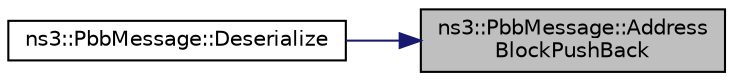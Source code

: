 digraph "ns3::PbbMessage::AddressBlockPushBack"
{
 // LATEX_PDF_SIZE
  edge [fontname="Helvetica",fontsize="10",labelfontname="Helvetica",labelfontsize="10"];
  node [fontname="Helvetica",fontsize="10",shape=record];
  rankdir="RL";
  Node1 [label="ns3::PbbMessage::Address\lBlockPushBack",height=0.2,width=0.4,color="black", fillcolor="grey75", style="filled", fontcolor="black",tooltip="Appends an address block to the front of this message."];
  Node1 -> Node2 [dir="back",color="midnightblue",fontsize="10",style="solid",fontname="Helvetica"];
  Node2 [label="ns3::PbbMessage::Deserialize",height=0.2,width=0.4,color="black", fillcolor="white", style="filled",URL="$classns3_1_1_pbb_message.html#a3944565e6d2d90e063fcc30287e941d8",tooltip="Deserializes a message from the specified buffer."];
}

